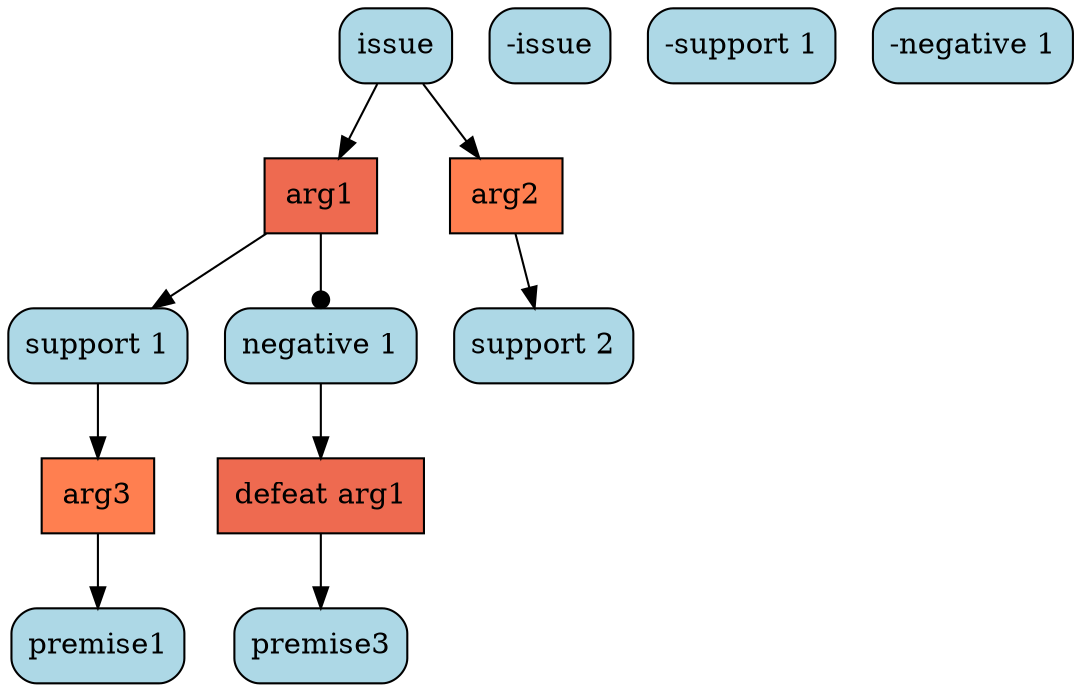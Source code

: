digraph G{ 
"arg1" [color="black", fillcolor="coral2",fixedsize=false, shape=box, style="filled"]; 
"issue" [color="black", fillcolor="lightblue", fixedsize=false,  shape="box", style="rounded,filled"]; 
"-issue" [color="black", fillcolor="lightblue", fixedsize=false,  shape="box", style="rounded,filled"]; 
"support 1" [color="black", fillcolor="lightblue", fixedsize=false,  shape="box", style="rounded,filled"]; 
"negative 1" [color="black", fillcolor="lightblue", fixedsize=false,  shape="box", style="rounded,filled"]; 
"arg3" [color="black", fillcolor="coral",fixedsize=false, shape=box, style="filled"]; 
"-support 1" [color="black", fillcolor="lightblue", fixedsize=false,  shape="box", style="rounded,filled"]; 
"premise1" [color="black", fillcolor="lightblue", fixedsize=false,  shape="box", style="rounded,filled"]; 
"defeat arg1" [color="black", fillcolor="coral2",fixedsize=false, shape=box, style="filled"]; 
"-negative 1" [color="black", fillcolor="lightblue", fixedsize=false,  shape="box", style="rounded,filled"]; 
"premise3" [color="black", fillcolor="lightblue", fixedsize=false,  shape="box", style="rounded,filled"]; 
"arg2" [color="black", fillcolor="coral",fixedsize=false, shape=box, style="filled"]; 
"support 2" [color="black", fillcolor="lightblue", fixedsize=false,  shape="box", style="rounded,filled"]; 
"issue" -> "arg1" ; 
"arg1" -> "support 1" ; 
"arg1" -> "negative 1" [arrowhead=dot] ; 
"support 1" -> "arg3" ; 
"arg3" -> "premise1" ; 
"negative 1" -> "defeat arg1" ; 
"defeat arg1" -> "premise3" ; 
"issue" -> "arg2" ; 
"arg2" -> "support 2" ; 
}
